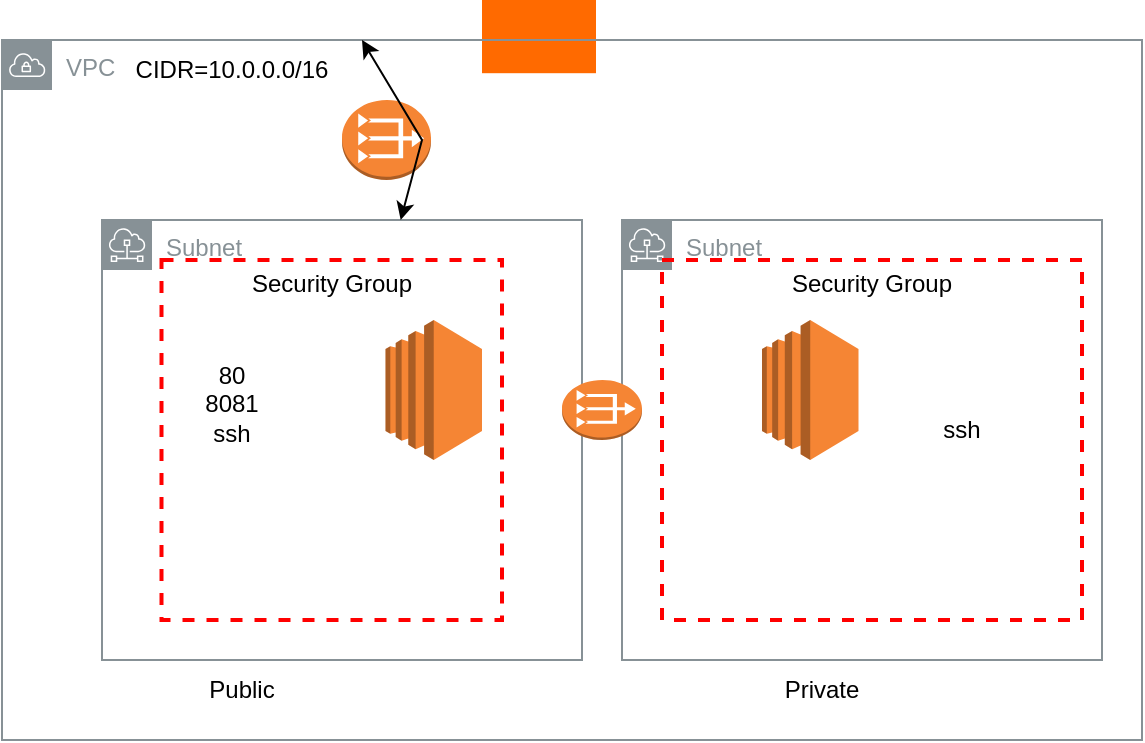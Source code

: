 <mxfile version="28.2.5">
  <diagram name="Page-1" id="Ha_G6Miy9aZnNhIoIzmO">
    <mxGraphModel dx="872" dy="481" grid="1" gridSize="10" guides="1" tooltips="1" connect="1" arrows="1" fold="1" page="1" pageScale="1" pageWidth="827" pageHeight="1169" math="0" shadow="0">
      <root>
        <mxCell id="0" />
        <mxCell id="1" parent="0" />
        <mxCell id="FCbUFedueqvmLPpMBXxz-34" value="" style="points=[];aspect=fixed;html=1;align=center;shadow=0;dashed=0;fillColor=#FF6A00;strokeColor=none;shape=mxgraph.alibaba_cloud.vpc_virtual_private_cloud;" vertex="1" parent="1">
          <mxGeometry x="390" y="110" width="57" height="36.6" as="geometry" />
        </mxCell>
        <mxCell id="FCbUFedueqvmLPpMBXxz-35" value="VPC" style="sketch=0;outlineConnect=0;gradientColor=none;html=1;whiteSpace=wrap;fontSize=12;fontStyle=0;shape=mxgraph.aws4.group;grIcon=mxgraph.aws4.group_vpc;strokeColor=#879196;fillColor=none;verticalAlign=top;align=left;spacingLeft=30;fontColor=#879196;dashed=0;" vertex="1" parent="1">
          <mxGeometry x="150" y="130" width="570" height="350" as="geometry" />
        </mxCell>
        <mxCell id="FCbUFedueqvmLPpMBXxz-36" value="Subnet" style="sketch=0;outlineConnect=0;gradientColor=none;html=1;whiteSpace=wrap;fontSize=12;fontStyle=0;shape=mxgraph.aws4.group;grIcon=mxgraph.aws4.group_subnet;strokeColor=#879196;fillColor=none;verticalAlign=top;align=left;spacingLeft=30;fontColor=#879196;dashed=0;" vertex="1" parent="1">
          <mxGeometry x="200" y="220" width="240" height="220" as="geometry" />
        </mxCell>
        <mxCell id="FCbUFedueqvmLPpMBXxz-37" value="Subnet" style="sketch=0;outlineConnect=0;gradientColor=none;html=1;whiteSpace=wrap;fontSize=12;fontStyle=0;shape=mxgraph.aws4.group;grIcon=mxgraph.aws4.group_subnet;strokeColor=#879196;fillColor=none;verticalAlign=top;align=left;spacingLeft=30;fontColor=#879196;dashed=0;" vertex="1" parent="1">
          <mxGeometry x="460" y="220" width="240" height="220" as="geometry" />
        </mxCell>
        <mxCell id="FCbUFedueqvmLPpMBXxz-38" value="Public" style="text;html=1;align=center;verticalAlign=middle;whiteSpace=wrap;rounded=0;" vertex="1" parent="1">
          <mxGeometry x="240" y="440" width="60" height="30" as="geometry" />
        </mxCell>
        <mxCell id="FCbUFedueqvmLPpMBXxz-39" value="Private" style="text;html=1;align=center;verticalAlign=middle;whiteSpace=wrap;rounded=0;" vertex="1" parent="1">
          <mxGeometry x="530" y="440" width="60" height="30" as="geometry" />
        </mxCell>
        <mxCell id="FCbUFedueqvmLPpMBXxz-40" value="" style="outlineConnect=0;dashed=0;verticalLabelPosition=bottom;verticalAlign=top;align=center;html=1;shape=mxgraph.aws3.vpc_nat_gateway;fillColor=#F58534;gradientColor=none;" vertex="1" parent="1">
          <mxGeometry x="320" y="160" width="44.5" height="40" as="geometry" />
        </mxCell>
        <mxCell id="FCbUFedueqvmLPpMBXxz-42" value="" style="endArrow=classic;startArrow=classic;html=1;rounded=0;" edge="1" parent="1" source="FCbUFedueqvmLPpMBXxz-35" target="FCbUFedueqvmLPpMBXxz-36">
          <mxGeometry width="50" height="50" relative="1" as="geometry">
            <mxPoint x="390" y="300" as="sourcePoint" />
            <mxPoint x="440" y="250" as="targetPoint" />
            <Array as="points">
              <mxPoint x="360" y="180" />
            </Array>
          </mxGeometry>
        </mxCell>
        <mxCell id="FCbUFedueqvmLPpMBXxz-43" value="CIDR=10.0.0.0/16" style="text;html=1;align=center;verticalAlign=middle;whiteSpace=wrap;rounded=0;" vertex="1" parent="1">
          <mxGeometry x="210" y="130" width="110" height="30" as="geometry" />
        </mxCell>
        <mxCell id="FCbUFedueqvmLPpMBXxz-44" value="" style="outlineConnect=0;dashed=0;verticalLabelPosition=bottom;verticalAlign=top;align=center;html=1;shape=mxgraph.aws3.ec2;fillColor=#F58534;gradientColor=none;" vertex="1" parent="1">
          <mxGeometry x="341.75" y="270" width="48.25" height="70" as="geometry" />
        </mxCell>
        <mxCell id="FCbUFedueqvmLPpMBXxz-45" value="" style="outlineConnect=0;dashed=0;verticalLabelPosition=bottom;verticalAlign=top;align=center;html=1;shape=mxgraph.aws3.ec2;fillColor=#F58534;gradientColor=none;" vertex="1" parent="1">
          <mxGeometry x="530" y="270" width="48.25" height="70" as="geometry" />
        </mxCell>
        <mxCell id="FCbUFedueqvmLPpMBXxz-46" value="" style="shape=image;html=1;verticalAlign=top;verticalLabelPosition=bottom;labelBackgroundColor=#ffffff;imageAspect=0;aspect=fixed;image=https://icons.diagrams.net/icon-cache1/Unicons_Line_vol_3-2965/docker-1335.svg" vertex="1" parent="1">
          <mxGeometry x="578.25" y="260" width="40" height="40" as="geometry" />
        </mxCell>
        <mxCell id="FCbUFedueqvmLPpMBXxz-47" value="" style="shape=image;html=1;verticalAlign=top;verticalLabelPosition=bottom;labelBackgroundColor=#ffffff;imageAspect=0;aspect=fixed;image=https://icons.diagrams.net/icon-cache1/Unicons_Line_vol_3-2965/docker-1335.svg" vertex="1" parent="1">
          <mxGeometry x="317.75" y="260" width="24" height="24" as="geometry" />
        </mxCell>
        <mxCell id="FCbUFedueqvmLPpMBXxz-48" value="Security Group" style="fontStyle=0;verticalAlign=top;align=center;spacingTop=-2;fillColor=none;rounded=0;whiteSpace=wrap;html=1;strokeColor=#FF0000;strokeWidth=2;dashed=1;container=1;collapsible=0;expand=0;recursiveResize=0;" vertex="1" parent="1">
          <mxGeometry x="229.75" y="240" width="170.25" height="180" as="geometry" />
        </mxCell>
        <mxCell id="FCbUFedueqvmLPpMBXxz-49" value="80&lt;div&gt;8081&lt;/div&gt;&lt;div&gt;ssh&lt;/div&gt;" style="text;html=1;align=center;verticalAlign=middle;whiteSpace=wrap;rounded=0;" vertex="1" parent="FCbUFedueqvmLPpMBXxz-48">
          <mxGeometry x="5.25" y="44" width="60" height="56" as="geometry" />
        </mxCell>
        <mxCell id="FCbUFedueqvmLPpMBXxz-50" value="Security Group" style="fontStyle=0;verticalAlign=top;align=center;spacingTop=-2;fillColor=none;rounded=0;whiteSpace=wrap;html=1;strokeColor=#FF0000;strokeWidth=2;dashed=1;container=1;collapsible=0;expand=0;recursiveResize=0;" vertex="1" parent="1">
          <mxGeometry x="480" y="240" width="210" height="180" as="geometry" />
        </mxCell>
        <mxCell id="FCbUFedueqvmLPpMBXxz-51" value="ssh" style="text;html=1;align=center;verticalAlign=middle;whiteSpace=wrap;rounded=0;" vertex="1" parent="FCbUFedueqvmLPpMBXxz-50">
          <mxGeometry x="120" y="70" width="60" height="30" as="geometry" />
        </mxCell>
        <mxCell id="FCbUFedueqvmLPpMBXxz-52" value="" style="outlineConnect=0;dashed=0;verticalLabelPosition=bottom;verticalAlign=top;align=center;html=1;shape=mxgraph.aws3.vpc_nat_gateway;fillColor=#F58534;gradientColor=none;" vertex="1" parent="1">
          <mxGeometry x="430" y="300" width="40" height="30" as="geometry" />
        </mxCell>
      </root>
    </mxGraphModel>
  </diagram>
</mxfile>
